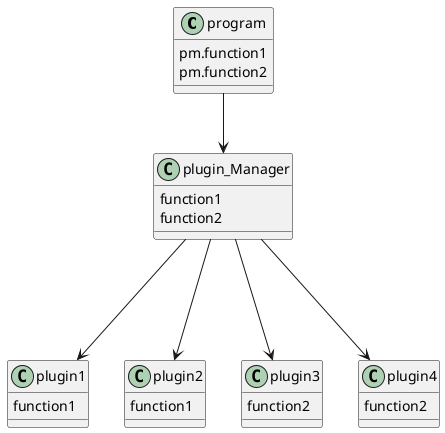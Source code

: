 @startuml

program : pm.function1
program : pm.function2
plugin_Manager : function1
plugin_Manager : function2

plugin1 : function1
plugin2 : function1
plugin3 : function2
plugin4 : function2

program --> plugin_Manager
plugin_Manager ---> plugin1
plugin_Manager ---> plugin2

plugin_Manager ---> plugin3
plugin_Manager ---> plugin4


@enduml
